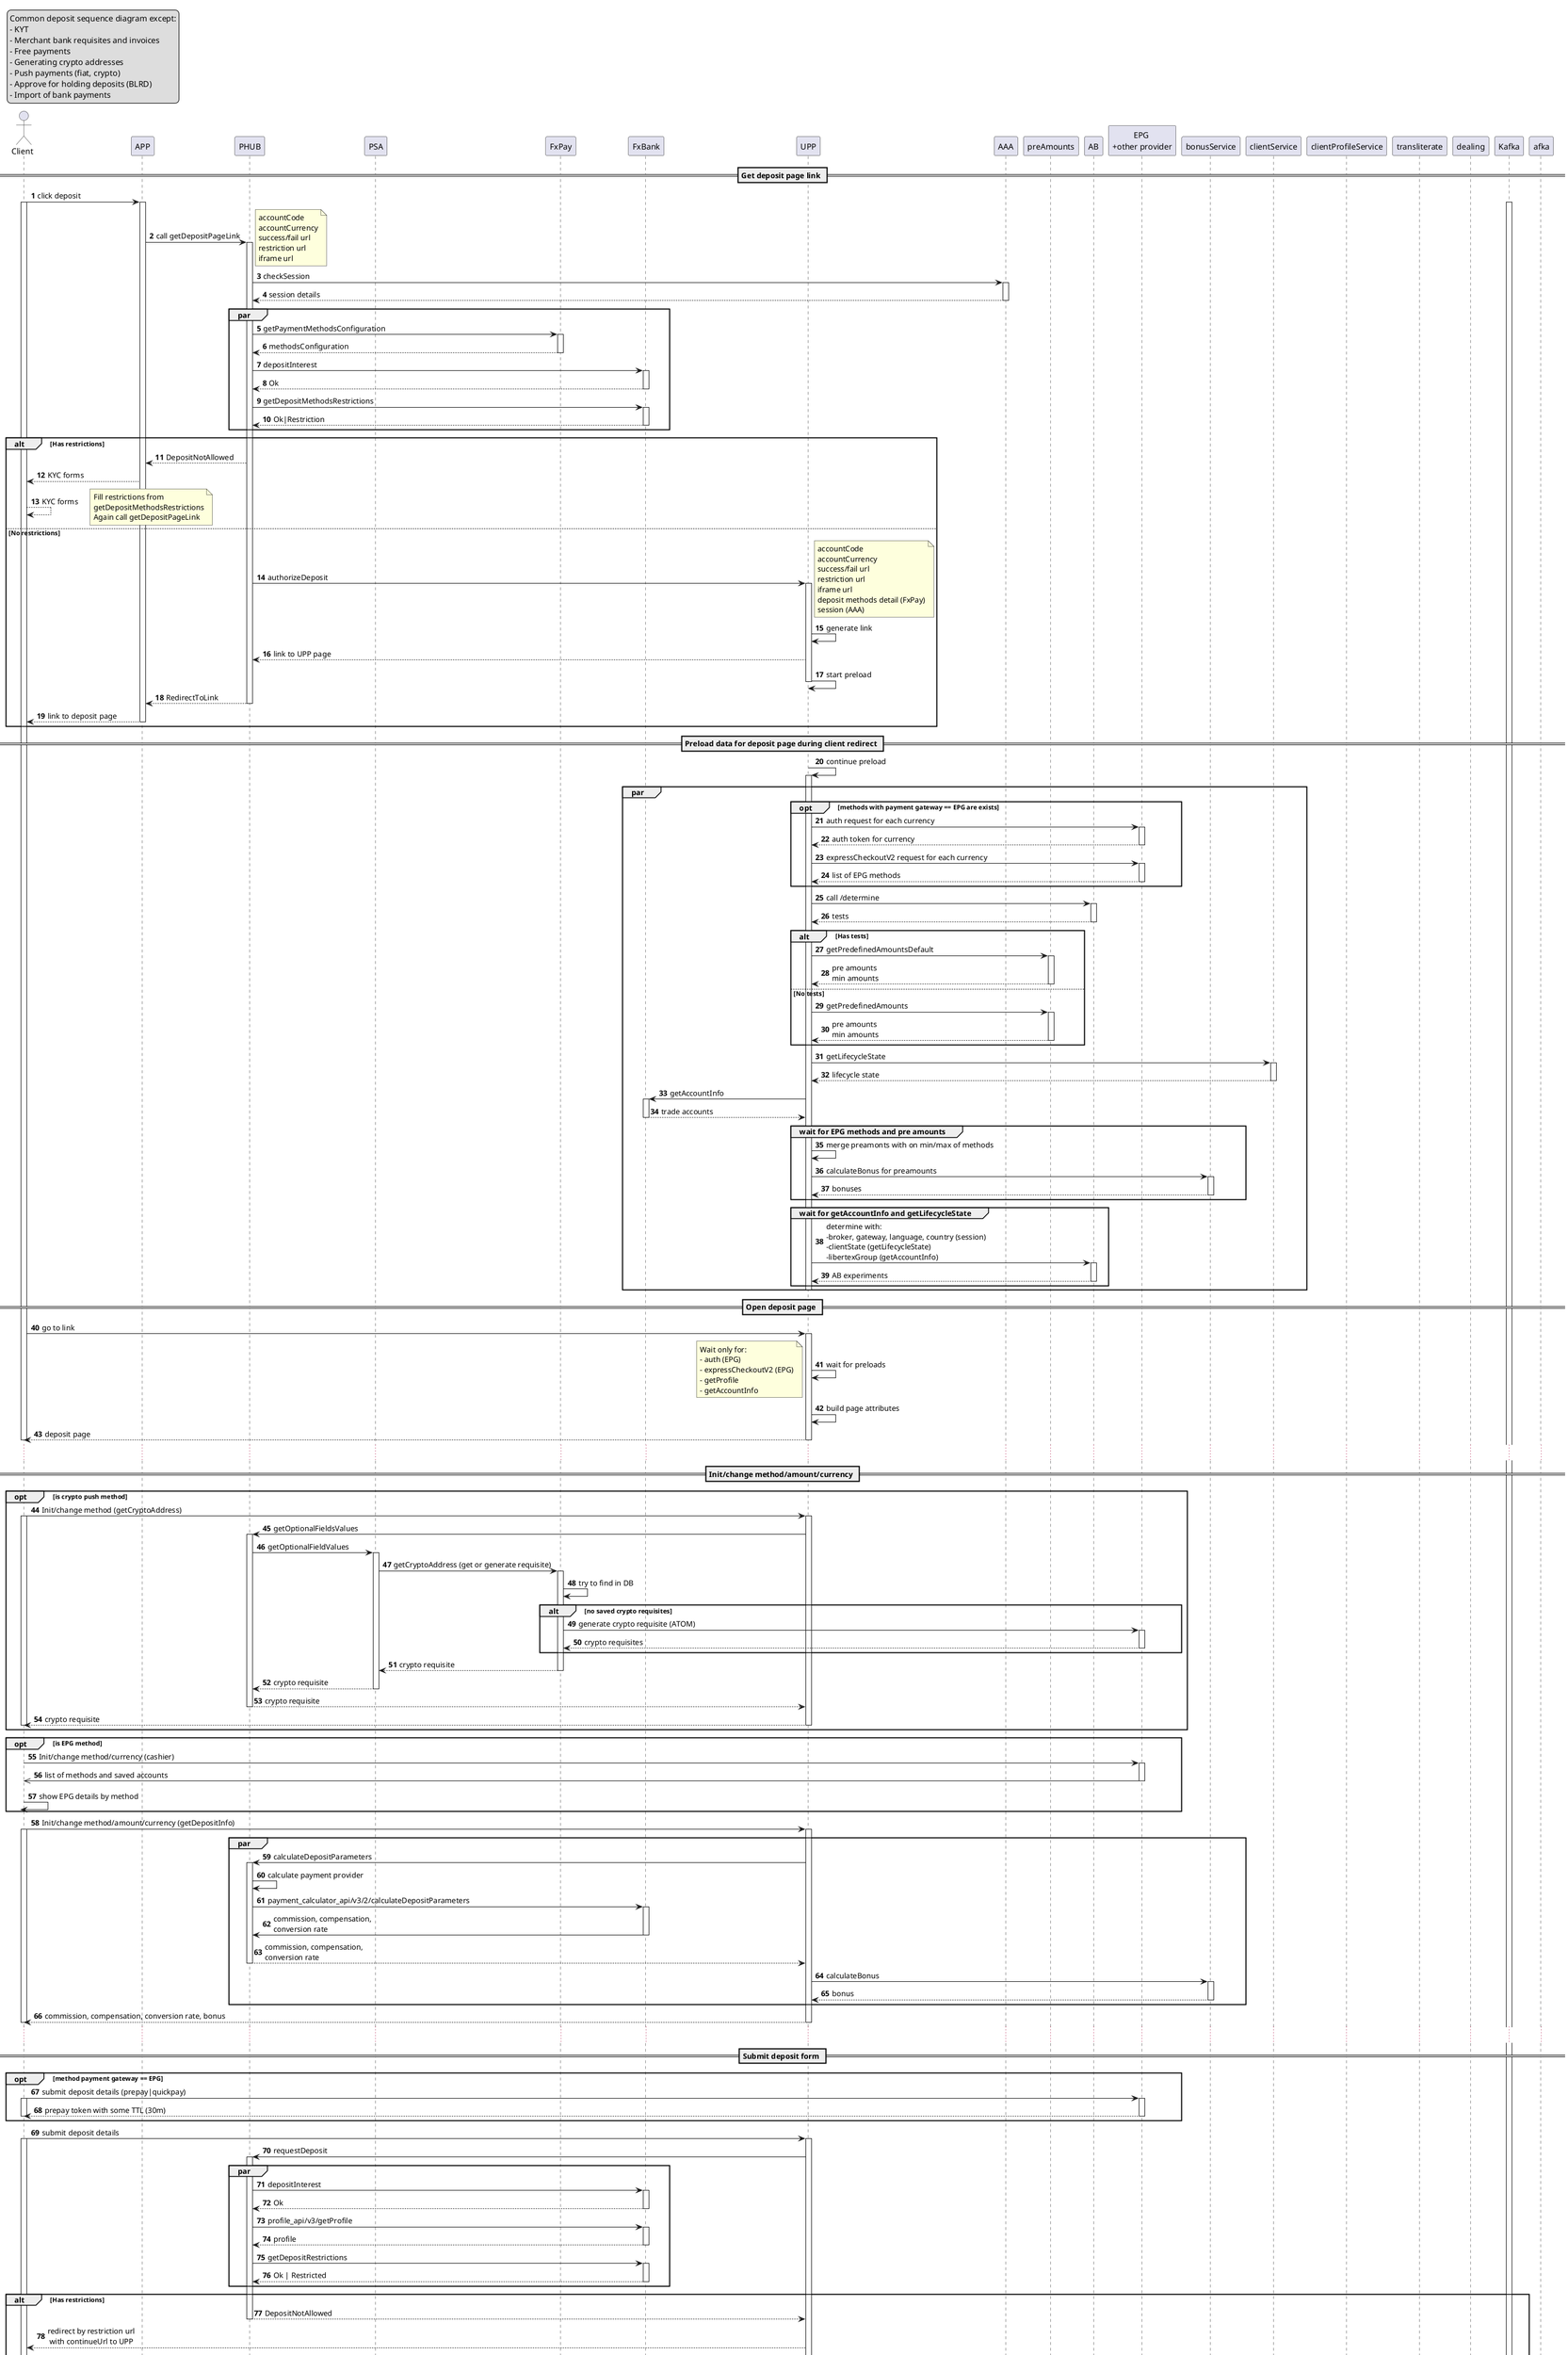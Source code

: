 @startuml deposit-common.jpg
scale max 8192 height
autonumber
legend top left
  Common deposit sequence diagram except:
  - KYT
  - Merchant bank requisites and invoices
  - Free payments
  - Generating crypto addresses
  - Push payments (fiat, crypto)
  - Approve for holding deposits (BLRD)
  - Import of bank payments
end legend

actor Client
participant APP
participant PHUB
participant PSA
participant FxPay
participant FxBank
participant UPP
participant AAA
participant preAmounts
participant AB
participant PS as "EPG \n+other provider"
participant bonusService
participant clientService
participant clientProfileService
participant transliterateService as "transliterate"
participant dealing
participant Kafka


== Get deposit page link ==

Client -> APP : click deposit
activate Client
activate APP
activate Kafka
APP -> PHUB : call getDepositPageLink
note right
    accountCode
    accountCurrency
    success/fail url
    restriction url
    iframe url
end note
activate PHUB

PHUB -> AAA : checkSession
activate AAA
AAA --> PHUB : session details
deactivate AAA

par
PHUB -> FxPay: getPaymentMethodsConfiguration
activate FxPay
FxPay --> PHUB: methodsConfiguration
deactivate FxPay
PHUB -> FxBank : depositInterest
activate FxBank
FxBank --> PHUB : Ok
deactivate FxBank

PHUB -> FxBank : getDepositMethodsRestrictions
activate FxBank
FxBank --> PHUB : Ok|Restriction
deactivate FxBank
end

alt Has restrictions
PHUB --> APP : DepositNotAllowed
APP --> Client : KYC forms
Client --> Client : KYC forms
note right
Fill restrictions from
getDepositMethodsRestrictions
Again call getDepositPageLink
end note

else No restrictions
PHUB -> UPP : authorizeDeposit
note right
    accountCode
    accountCurrency
    success/fail url
    restriction url
    iframe url
    deposit methods detail (FxPay)
    session (AAA)
end note
activate UPP
UPP -> UPP: generate link
UPP --> PHUB : link to UPP page
UPP -> UPP: start preload
deactivate UPP
PHUB --> APP : RedirectToLink
deactivate PHUB
APP --> Client : link to deposit page
deactivate APP
end



== Preload data for deposit page during client redirect ==

UPP -> UPP : continue preload
activate UPP
par
opt methods with payment gateway == EPG are exists
UPP -> PS : auth request for each currency
activate PS
PS --> UPP : auth token for currency
deactivate PS

UPP -> PS : expressCheckoutV2 request for each currency
activate PS
PS --> UPP : list of EPG methods
deactivate PS
end

UPP -> AB : call /determine
activate AB
AB --> UPP : tests
deactivate AB

alt Has tests
UPP -> preAmounts : getPredefinedAmountsDefault
activate preAmounts
preAmounts --> UPP : pre amounts \nmin amounts
deactivate preAmounts

else No tests
UPP -> preAmounts : getPredefinedAmounts
activate preAmounts
preAmounts --> UPP : pre amounts \nmin amounts
deactivate preAmounts
end

UPP -> clientService : getLifecycleState
activate clientService
clientService --> UPP : lifecycle state
deactivate clientService

UPP -> FxBank : getAccountInfo
activate FxBank
FxBank --> UPP : trade accounts
deactivate FxBank



group wait for EPG methods and pre amounts
UPP -> UPP : merge preamonts with on min/max of methods

UPP -> bonusService : calculateBonus for preamounts
activate bonusService
bonusService --> UPP : bonuses
deactivate bonusService
end

group wait for getAccountInfo and getLifecycleState
UPP -> AB : determine with: \n-broker, gateway, language, country (session) \n-clientState (getLifecycleState) \n-libertexGroup (getAccountInfo)
activate AB
AB --> UPP : AB experiments
deactivate AB
end

deactivate UPP
end



== Open deposit page ==

Client -> UPP : go to link
activate UPP
UPP -> UPP : wait for preloads
note left
    Wait only for:
    - auth (EPG)
    - expressCheckoutV2 (EPG)
    - getProfile
    - getAccountInfo
end note
UPP -> UPP : build page attributes
UPP --> Client : deposit page
deactivate UPP
deactivate Client
deactivate FxPay

...
== Init/change method/amount/currency ==
opt is crypto push method
    Client -> UPP : Init/change method (getCryptoAddress)
    activate Client
    activate UPP
    UPP -> PHUB: getOptionalFieldsValues
    activate PHUB
    PHUB -> PSA: getOptionalFieldValues
    activate PSA
    PSA -> FxPay: getCryptoAddress (get or generate requisite)
    activate FxPay
    FxPay -> FxPay : try to find in DB
    alt no saved crypto requisites
    FxPay -> PS: generate crypto requisite (ATOM)
    activate PS
    PS --> FxPay: crypto requisites
    deactivate PS
    end
    FxPay --> PSA: crypto requisite
    deactivate FxPay
    PSA --> PHUB: crypto requisite
    deactivate PSA
    PHUB --> UPP: crypto requisite
    deactivate PHUB
    UPP --> Client: crypto requisite
    deactivate UPP
    deactivate Client

end

activate Client
opt is EPG method
    Client -> PS: Init/change method/currency (cashier)
    activate PS
    PS ->> Client: list of methods and saved accounts
    deactivate PS
    Client -> Client: show EPG details by method
    deactivate Client
end

Client -> UPP : Init/change method/amount/currency (getDepositInfo)
activate Client
par
    activate UPP
    UPP -> PHUB : calculateDepositParameters
    activate PHUB
    PHUB -> PHUB : calculate payment provider
    PHUB -> FxBank : payment_calculator_api/v3/2/calculateDepositParameters
    activate FxBank
    FxBank -> PHUB : commission, compensation, \nconversion rate
    deactivate FxBank
    PHUB --> UPP : commission, compensation, \nconversion rate
    deactivate PHUB


    UPP -> bonusService : calculateBonus
    activate bonusService
    bonusService --> UPP : bonus
    deactivate bonusService
end
UPP --> Client: commission, compensation, conversion rate, bonus
deactivate UPP
deactivate Client


...
== Submit deposit form ==

opt method payment gateway == EPG
Client -> PS : submit deposit details (prepay|quickpay)
activate Client
activate PS
PS --> Client: prepay token with some TTL (30m)
deactivate PS
deactivate Client
end

Client -> UPP : submit deposit details
activate Client
activate UPP

UPP -> PHUB : requestDeposit
activate PHUB

par
PHUB -> FxBank : depositInterest
activate FxBank
FxBank --> PHUB : Ok
deactivate FxBank

PHUB -> FxBank : profile_api/v3/getProfile
activate FxBank
FxBank --> PHUB : profile
deactivate FxBank

PHUB -> FxBank : getDepositRestrictions
activate FxBank
FxBank --> PHUB : Ok | Restricted
deactivate FxBank
end

alt Has restrictions
PHUB --> UPP: DepositNotAllowed
deactivate PHUB
UPP --> Client: redirect by restriction url \n with continueUrl to UPP
Client --> Client : KYC forms
note right
Fill restrictions from
getDepositRestrictions
end note
Client -> UPP: redirect by continueUrl
UPP -> UPP : reinit http session by token
note left
again start with requestDeposit call
end note

else No restrictions
PHUB -> FxBank : createTransaction
activate PHUB
activate FxBank
FxBank -> Kafka : deposit:created
FxBank --> PHUB: merchantTransactionId
deactivate FxBank

PHUB -> PSA : createIncomeTransfer

alt payment gateway == EPG
activate PSA
PSA -> clientService : getLifecycleState

activate clientService
clientService --> PSA : lifecycle state
deactivate clientService

PSA -> clientProfileService : getLastTouchChannel
activate clientProfileService
clientProfileService --> PSA : marketing info
deactivate clientProfileService

PSA -> transliterateService : transliterate some fields
activate transliterateService
transliterateService --> PSA : result
deactivate transliterateService

end
activate PSA
PSA -> PS : create invoice
activate PS
PS --> PSA : invoice
deactivate PS
PSA --> PHUB : incomeTransferId
PSA -> Kafka : transfer event, type=Income status=created
deactivate PSA

PHUB --> UPP : incomeTransferId/link to PS \nresultCode=Ok,RedirectToLink
deactivate PHUB

UPP --> Client : redirect page \nto provider side or result page
deactivate UPP
deactivate Client
end

...
== Return to result page ==

Client -> UPP: return from PS or after requestDeposit
activate Client
activate UPP
UPP -> PHUB : updateIncomeTransferWithDetails
activate PHUB

opt transaction not in final status
PHUB -> PSA : updateIncomeTransfer
activate PSA
PSA -> PS : get status
activate PS
PS --> PSA : payment status with details
deactivate PS
PSA -> PSA : store status in DB
PSA -> Kafka : transfer event, type=Income status=inProgress/succeded/failed
PSA --> PHUB : transfer
deactivate PSA


Kafka --> FxBank : transfer event, type=Income status=inProgress/succeded/failed
activate FxBank
FxBank -> FxBank : deposit: pending/succeeded/failed
deactivate FxBank
end

opt is result code from PS exists
PHUB -> FxBank : get message by result code\n(getResultDetails)
activate FxBank
FxBank --> PHUB : message for client
deactivate FxBank
end

PHUB --> UPP: transaction details and status
deactivate PHUB
UPP --> Client: result page
deactivate Client
deactivate UPP


...
== Update operation status from PS==
alt kafka / webhook

PS -> PSA : send new operation status
activate PS
deactivate PS
activate PSA
PSA -> PSA : store status in DB
PSA -> Kafka: transfer event, status=inProgress/succeeded/failed
deactivate PSA
afka --> FxBank : transfer event, type=Income status=inProgress/succeded/failed
activate FxBank
FxBank -> FxBank : deposit: pending/succeeded/failed
deactivate FxBank


else request status


PSA -> PS: get status
activate PSA
activate PS
PS --> PSA: payment status with details
PSA -> PSA : store status in DB
deactivate PS
PSA -> Kafka : transfer event, status=inProgress/succeeded/failed
deactivate PSA
afka --> FxBank : transfer event, type=Income status=inProgress/succeded/failed
activate FxBank
FxBank -> FxBank : deposit: pending/succeeded/failed
deactivate FxBank
end


...
== Status of incomeTransfer entity changed ==

Kafka --> FxBank : transfer event, type=Income status=inProgress/succeded/failed
activate FxBank


opt incomeTransfer = inProgress
    FxBank -> FxBank : update deposit
else incomeTransfer = failed
    FxBank -> FxBank : update deposit
    FxBank -> Kafka: deposit:failed
else incomeTransfer = succeeded
    FxBank -> FxBank : check deposit restrictions (BLRD)
    opt if restricted
        FxBank -> FxBank : update deposit
        FxBank -> Kafka : deposit:holding
    else no restricted
        FxBank -> FxBank : update deposit
        FxBank -> Kafka: deposit:receiving
        FxBank -> FxBank : convert amount to account currency
        FxBank -> FxBank : take commission
        loop 10 tries
            FxBank -> dealing : changeBalance with operation PAYMENT_OPERATION
            activate dealing
            dealing --> FxBank : operationId and operationDate
            deactivate dealing
        end
        FxBank -> FxBank : set balance from dealing responce
        FxBank -> FxBank : update deposit
        FxBank -> Kafka : compensation:accrued
        FxBank -> Kafka: deposit:succeeded
    end
end
deactivate FxBank
@enduml
